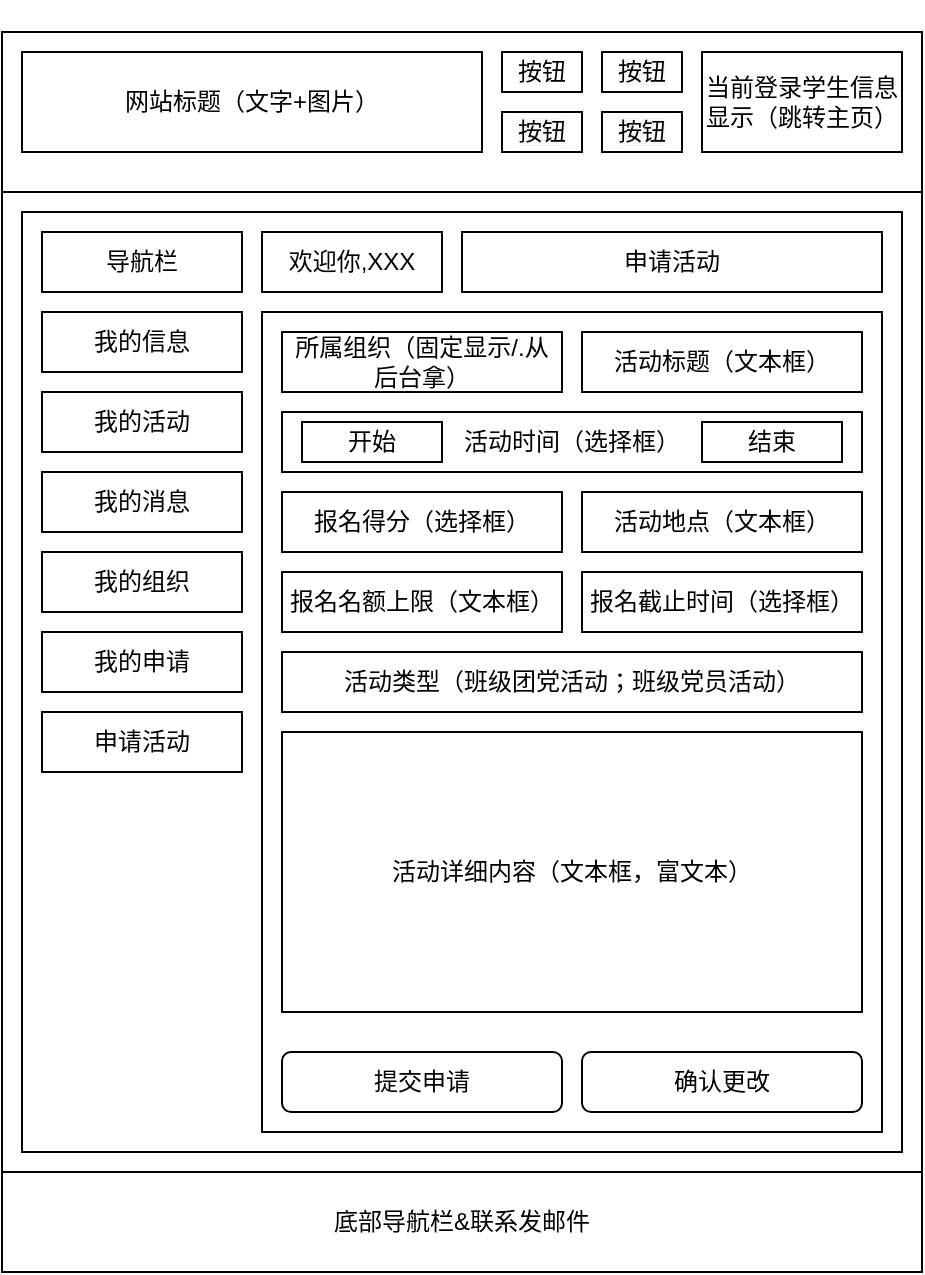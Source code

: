 <mxfile version="13.5.1" type="device"><diagram id="lIO5LTM7eZPaQRJZY7qq" name="Page-1"><mxGraphModel dx="1024" dy="601" grid="1" gridSize="10" guides="1" tooltips="1" connect="1" arrows="1" fold="1" page="1" pageScale="1" pageWidth="827" pageHeight="1169" math="0" shadow="0"><root><mxCell id="0"/><mxCell id="1" parent="0"/><mxCell id="_pJhmvkSa_Gs6LftZB0_-2" value="" style="rounded=0;whiteSpace=wrap;html=1;" parent="1" vertex="1"><mxGeometry x="180" y="30" width="460" height="620" as="geometry"/></mxCell><mxCell id="n9VIl0Bt8xTa1ZwPOJq0-23" value="底部导航栏&amp;amp;联系发邮件" style="rounded=0;whiteSpace=wrap;html=1;" parent="1" vertex="1"><mxGeometry x="180" y="600" width="460" height="50" as="geometry"/></mxCell><mxCell id="ms1DL1cAqzHiM8Jy2DLP-1" value="" style="rounded=0;whiteSpace=wrap;html=1;" parent="1" vertex="1"><mxGeometry x="180" y="30" width="460" height="80" as="geometry"/></mxCell><mxCell id="_pJhmvkSa_Gs6LftZB0_-3" value="网站标题（文字+图片）" style="rounded=0;whiteSpace=wrap;html=1;" parent="1" vertex="1"><mxGeometry x="190" y="40" width="230" height="50" as="geometry"/></mxCell><mxCell id="_pJhmvkSa_Gs6LftZB0_-6" value="当前登录学生信息显示（跳转主页）" style="rounded=0;whiteSpace=wrap;html=1;" parent="1" vertex="1"><mxGeometry x="530" y="40" width="100" height="50" as="geometry"/></mxCell><mxCell id="_pJhmvkSa_Gs6LftZB0_-17" value="按钮" style="rounded=0;whiteSpace=wrap;html=1;" parent="1" vertex="1"><mxGeometry x="430" y="40" width="40" height="20" as="geometry"/></mxCell><mxCell id="_pJhmvkSa_Gs6LftZB0_-18" value="&#10;&#10;&lt;span style=&quot;color: rgb(0, 0, 0); font-family: helvetica; font-size: 12px; font-style: normal; font-weight: 400; letter-spacing: normal; text-align: center; text-indent: 0px; text-transform: none; word-spacing: 0px; background-color: rgb(248, 249, 250); display: inline; float: none;&quot;&gt;按钮&lt;/span&gt;&#10;&#10;" style="rounded=0;whiteSpace=wrap;html=1;" parent="1" vertex="1"><mxGeometry x="480" y="40" width="40" height="20" as="geometry"/></mxCell><mxCell id="_pJhmvkSa_Gs6LftZB0_-19" value="&#10;&#10;&lt;span style=&quot;color: rgb(0, 0, 0); font-family: helvetica; font-size: 12px; font-style: normal; font-weight: 400; letter-spacing: normal; text-align: center; text-indent: 0px; text-transform: none; word-spacing: 0px; background-color: rgb(248, 249, 250); display: inline; float: none;&quot;&gt;按钮&lt;/span&gt;&#10;&#10;" style="rounded=0;whiteSpace=wrap;html=1;" parent="1" vertex="1"><mxGeometry x="430" y="70" width="40" height="20" as="geometry"/></mxCell><mxCell id="_pJhmvkSa_Gs6LftZB0_-20" value="&#10;&#10;&lt;span style=&quot;color: rgb(0, 0, 0); font-family: helvetica; font-size: 12px; font-style: normal; font-weight: 400; letter-spacing: normal; text-align: center; text-indent: 0px; text-transform: none; word-spacing: 0px; background-color: rgb(248, 249, 250); display: inline; float: none;&quot;&gt;按钮&lt;/span&gt;&#10;&#10;" style="rounded=0;whiteSpace=wrap;html=1;" parent="1" vertex="1"><mxGeometry x="480" y="70" width="40" height="20" as="geometry"/></mxCell><mxCell id="XomM6D00v7QlfE5brnaY-1" value="" style="rounded=0;whiteSpace=wrap;html=1;" parent="1" vertex="1"><mxGeometry x="190" y="120" width="440" height="470" as="geometry"/></mxCell><mxCell id="n_mjgkeBXvZYisji6T3Q-2" value="我的信息" style="rounded=0;whiteSpace=wrap;html=1;" parent="1" vertex="1"><mxGeometry x="200" y="170" width="100" height="30" as="geometry"/></mxCell><mxCell id="n_mjgkeBXvZYisji6T3Q-7" value="我的活动" style="rounded=0;whiteSpace=wrap;html=1;" parent="1" vertex="1"><mxGeometry x="200" y="210" width="100" height="30" as="geometry"/></mxCell><mxCell id="n_mjgkeBXvZYisji6T3Q-8" value="我的消息" style="rounded=0;whiteSpace=wrap;html=1;" parent="1" vertex="1"><mxGeometry x="200" y="250" width="100" height="30" as="geometry"/></mxCell><mxCell id="n_mjgkeBXvZYisji6T3Q-9" value="我的组织" style="rounded=0;whiteSpace=wrap;html=1;" parent="1" vertex="1"><mxGeometry x="200" y="290" width="100" height="30" as="geometry"/></mxCell><mxCell id="n_mjgkeBXvZYisji6T3Q-12" value="" style="rounded=0;whiteSpace=wrap;html=1;" parent="1" vertex="1"><mxGeometry x="310" y="170" width="310" height="410" as="geometry"/></mxCell><mxCell id="n_mjgkeBXvZYisji6T3Q-13" value="导航栏" style="rounded=0;whiteSpace=wrap;html=1;" parent="1" vertex="1"><mxGeometry x="200" y="130" width="100" height="30" as="geometry"/></mxCell><mxCell id="7wjkAibalO_991_UY_Cc-1" value="我的申请" style="rounded=0;whiteSpace=wrap;html=1;" parent="1" vertex="1"><mxGeometry x="200" y="330" width="100" height="30" as="geometry"/></mxCell><mxCell id="niy0HA0kJNzuiDEQaoGz-1" value="申请活动" style="rounded=0;whiteSpace=wrap;html=1;" parent="1" vertex="1"><mxGeometry x="200" y="370" width="100" height="30" as="geometry"/></mxCell><mxCell id="niy0HA0kJNzuiDEQaoGz-3" value="所属组织（固定显示/.从后台拿）" style="rounded=0;whiteSpace=wrap;html=1;" parent="1" vertex="1"><mxGeometry x="320" y="180" width="140" height="30" as="geometry"/></mxCell><mxCell id="niy0HA0kJNzuiDEQaoGz-4" value="活动标题（文本框）" style="rounded=0;whiteSpace=wrap;html=1;" parent="1" vertex="1"><mxGeometry x="470" y="180" width="140" height="30" as="geometry"/></mxCell><mxCell id="niy0HA0kJNzuiDEQaoGz-5" value="活动时间（选择框）" style="rounded=0;whiteSpace=wrap;html=1;" parent="1" vertex="1"><mxGeometry x="320" y="220" width="290" height="30" as="geometry"/></mxCell><mxCell id="niy0HA0kJNzuiDEQaoGz-6" value="活动地点（文本框）" style="rounded=0;whiteSpace=wrap;html=1;" parent="1" vertex="1"><mxGeometry x="470" y="260" width="140" height="30" as="geometry"/></mxCell><mxCell id="niy0HA0kJNzuiDEQaoGz-7" value="报名得分（选择框）" style="rounded=0;whiteSpace=wrap;html=1;" parent="1" vertex="1"><mxGeometry x="320" y="260" width="140" height="30" as="geometry"/></mxCell><mxCell id="niy0HA0kJNzuiDEQaoGz-9" value="活动详细内容（文本框，富文本）" style="rounded=0;whiteSpace=wrap;html=1;" parent="1" vertex="1"><mxGeometry x="320" y="380" width="290" height="140" as="geometry"/></mxCell><mxCell id="niy0HA0kJNzuiDEQaoGz-10" value="报名名额上限（文本框）" style="rounded=0;whiteSpace=wrap;html=1;" parent="1" vertex="1"><mxGeometry x="320" y="300" width="140" height="30" as="geometry"/></mxCell><mxCell id="niy0HA0kJNzuiDEQaoGz-11" value="报名截止时间（选择框）" style="rounded=0;whiteSpace=wrap;html=1;" parent="1" vertex="1"><mxGeometry x="470" y="300" width="140" height="30" as="geometry"/></mxCell><mxCell id="niy0HA0kJNzuiDEQaoGz-13" value="活动类型（班级团党活动；班级党员活动）" style="rounded=0;whiteSpace=wrap;html=1;" parent="1" vertex="1"><mxGeometry x="320" y="340" width="290" height="30" as="geometry"/></mxCell><mxCell id="niy0HA0kJNzuiDEQaoGz-14" value="提交申请" style="rounded=1;whiteSpace=wrap;html=1;" parent="1" vertex="1"><mxGeometry x="320" y="540" width="140" height="30" as="geometry"/></mxCell><mxCell id="laGXTSlhJ1MLPydiIJgG-1" value="申请活动" style="rounded=0;whiteSpace=wrap;html=1;" parent="1" vertex="1"><mxGeometry x="410" y="130" width="210" height="30" as="geometry"/></mxCell><mxCell id="laGXTSlhJ1MLPydiIJgG-2" value="欢迎你,XXX" style="rounded=0;whiteSpace=wrap;html=1;" parent="1" vertex="1"><mxGeometry x="310" y="130" width="90" height="30" as="geometry"/></mxCell><mxCell id="RI6EsgKQ43FeHnhI71Fa-1" value="开始" style="rounded=0;whiteSpace=wrap;html=1;" parent="1" vertex="1"><mxGeometry x="330" y="225" width="70" height="20" as="geometry"/></mxCell><mxCell id="RI6EsgKQ43FeHnhI71Fa-2" value="结束" style="rounded=0;whiteSpace=wrap;html=1;" parent="1" vertex="1"><mxGeometry x="530" y="225" width="70" height="20" as="geometry"/></mxCell><mxCell id="mXaiz1a3jf2v_WU-RgWd-1" value="确认更改" style="rounded=1;whiteSpace=wrap;html=1;" vertex="1" parent="1"><mxGeometry x="470" y="540" width="140" height="30" as="geometry"/></mxCell></root></mxGraphModel></diagram></mxfile>